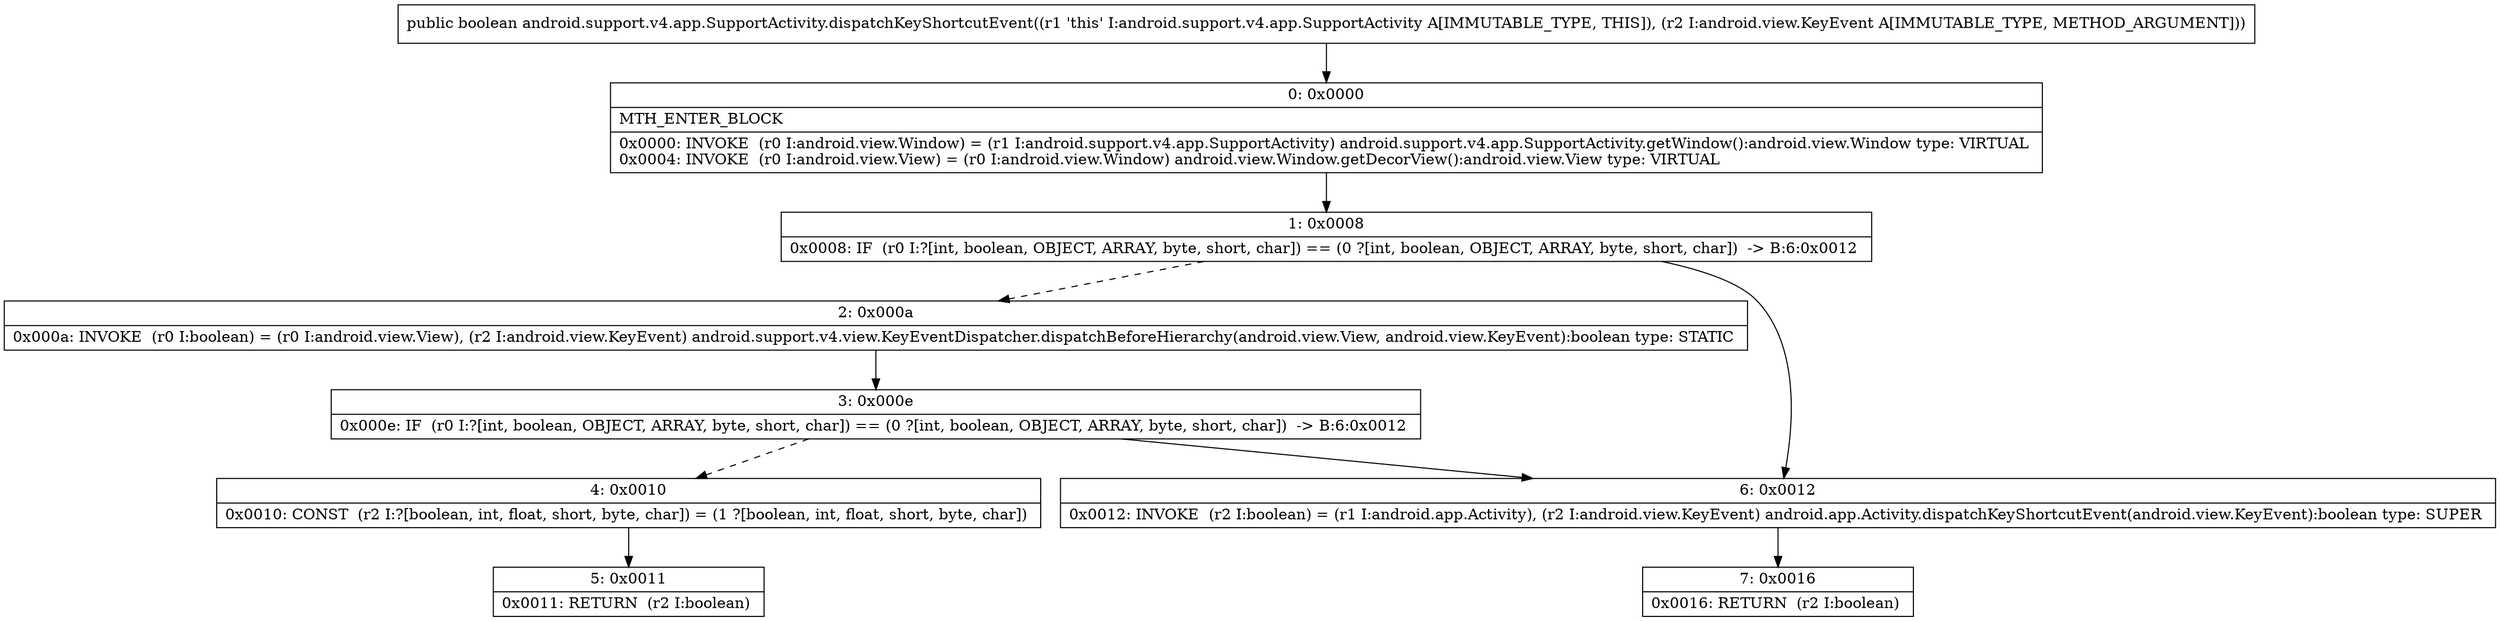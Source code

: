 digraph "CFG forandroid.support.v4.app.SupportActivity.dispatchKeyShortcutEvent(Landroid\/view\/KeyEvent;)Z" {
Node_0 [shape=record,label="{0\:\ 0x0000|MTH_ENTER_BLOCK\l|0x0000: INVOKE  (r0 I:android.view.Window) = (r1 I:android.support.v4.app.SupportActivity) android.support.v4.app.SupportActivity.getWindow():android.view.Window type: VIRTUAL \l0x0004: INVOKE  (r0 I:android.view.View) = (r0 I:android.view.Window) android.view.Window.getDecorView():android.view.View type: VIRTUAL \l}"];
Node_1 [shape=record,label="{1\:\ 0x0008|0x0008: IF  (r0 I:?[int, boolean, OBJECT, ARRAY, byte, short, char]) == (0 ?[int, boolean, OBJECT, ARRAY, byte, short, char])  \-\> B:6:0x0012 \l}"];
Node_2 [shape=record,label="{2\:\ 0x000a|0x000a: INVOKE  (r0 I:boolean) = (r0 I:android.view.View), (r2 I:android.view.KeyEvent) android.support.v4.view.KeyEventDispatcher.dispatchBeforeHierarchy(android.view.View, android.view.KeyEvent):boolean type: STATIC \l}"];
Node_3 [shape=record,label="{3\:\ 0x000e|0x000e: IF  (r0 I:?[int, boolean, OBJECT, ARRAY, byte, short, char]) == (0 ?[int, boolean, OBJECT, ARRAY, byte, short, char])  \-\> B:6:0x0012 \l}"];
Node_4 [shape=record,label="{4\:\ 0x0010|0x0010: CONST  (r2 I:?[boolean, int, float, short, byte, char]) = (1 ?[boolean, int, float, short, byte, char]) \l}"];
Node_5 [shape=record,label="{5\:\ 0x0011|0x0011: RETURN  (r2 I:boolean) \l}"];
Node_6 [shape=record,label="{6\:\ 0x0012|0x0012: INVOKE  (r2 I:boolean) = (r1 I:android.app.Activity), (r2 I:android.view.KeyEvent) android.app.Activity.dispatchKeyShortcutEvent(android.view.KeyEvent):boolean type: SUPER \l}"];
Node_7 [shape=record,label="{7\:\ 0x0016|0x0016: RETURN  (r2 I:boolean) \l}"];
MethodNode[shape=record,label="{public boolean android.support.v4.app.SupportActivity.dispatchKeyShortcutEvent((r1 'this' I:android.support.v4.app.SupportActivity A[IMMUTABLE_TYPE, THIS]), (r2 I:android.view.KeyEvent A[IMMUTABLE_TYPE, METHOD_ARGUMENT])) }"];
MethodNode -> Node_0;
Node_0 -> Node_1;
Node_1 -> Node_2[style=dashed];
Node_1 -> Node_6;
Node_2 -> Node_3;
Node_3 -> Node_4[style=dashed];
Node_3 -> Node_6;
Node_4 -> Node_5;
Node_6 -> Node_7;
}

